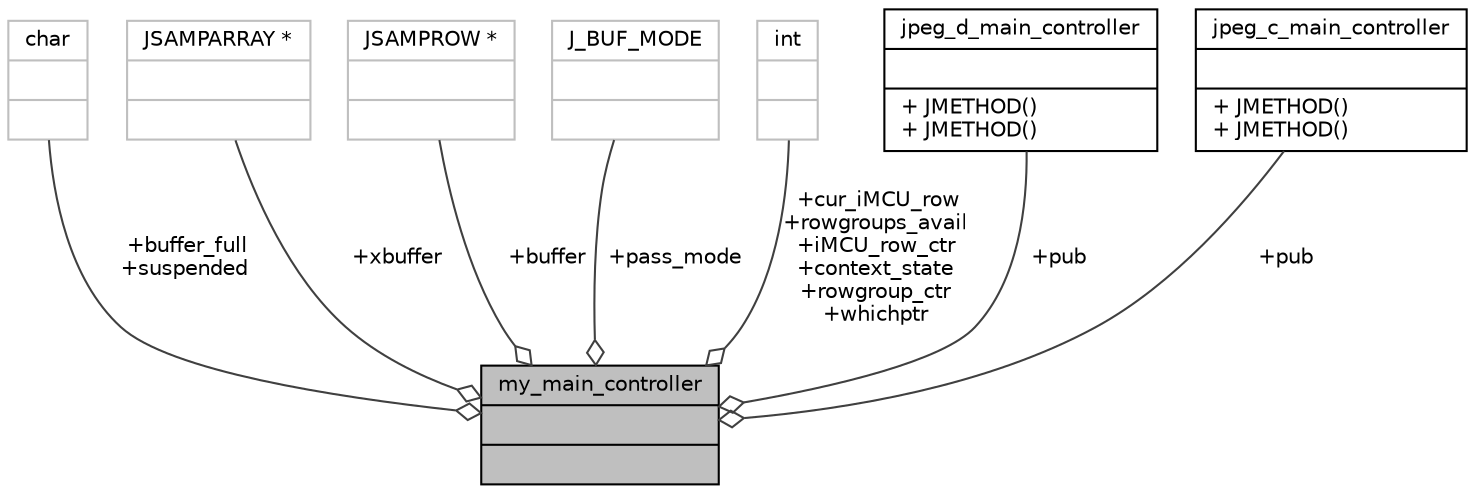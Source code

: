 digraph "my_main_controller"
{
 // LATEX_PDF_SIZE
  bgcolor="transparent";
  edge [fontname="Helvetica",fontsize="10",labelfontname="Helvetica",labelfontsize="10"];
  node [fontname="Helvetica",fontsize="10",shape=record];
  Node1 [label="{my_main_controller\n||}",height=0.2,width=0.4,color="black", fillcolor="grey75", style="filled", fontcolor="black",tooltip=" "];
  Node2 -> Node1 [color="grey25",fontsize="10",style="solid",label=" +buffer_full\n+suspended" ,arrowhead="odiamond"];
  Node2 [label="{char\n||}",height=0.2,width=0.4,color="grey75",tooltip=" "];
  Node3 -> Node1 [color="grey25",fontsize="10",style="solid",label=" +xbuffer" ,arrowhead="odiamond"];
  Node3 [label="{JSAMPARRAY *\n||}",height=0.2,width=0.4,color="grey75",tooltip=" "];
  Node4 -> Node1 [color="grey25",fontsize="10",style="solid",label=" +buffer" ,arrowhead="odiamond"];
  Node4 [label="{JSAMPROW *\n||}",height=0.2,width=0.4,color="grey75",tooltip=" "];
  Node5 -> Node1 [color="grey25",fontsize="10",style="solid",label=" +pass_mode" ,arrowhead="odiamond"];
  Node5 [label="{J_BUF_MODE\n||}",height=0.2,width=0.4,color="grey75",tooltip=" "];
  Node6 -> Node1 [color="grey25",fontsize="10",style="solid",label=" +cur_iMCU_row\n+rowgroups_avail\n+iMCU_row_ctr\n+context_state\n+rowgroup_ctr\n+whichptr" ,arrowhead="odiamond"];
  Node6 [label="{int\n||}",height=0.2,width=0.4,color="grey75",tooltip=" "];
  Node7 -> Node1 [color="grey25",fontsize="10",style="solid",label=" +pub" ,arrowhead="odiamond"];
  Node7 [label="{jpeg_d_main_controller\n||+ JMETHOD()\l+ JMETHOD()\l}",height=0.2,width=0.4,color="black",URL="$structjpeg__d__main__controller.html",tooltip=" "];
  Node8 -> Node1 [color="grey25",fontsize="10",style="solid",label=" +pub" ,arrowhead="odiamond"];
  Node8 [label="{jpeg_c_main_controller\n||+ JMETHOD()\l+ JMETHOD()\l}",height=0.2,width=0.4,color="black",URL="$structjpeg__c__main__controller.html",tooltip=" "];
}

